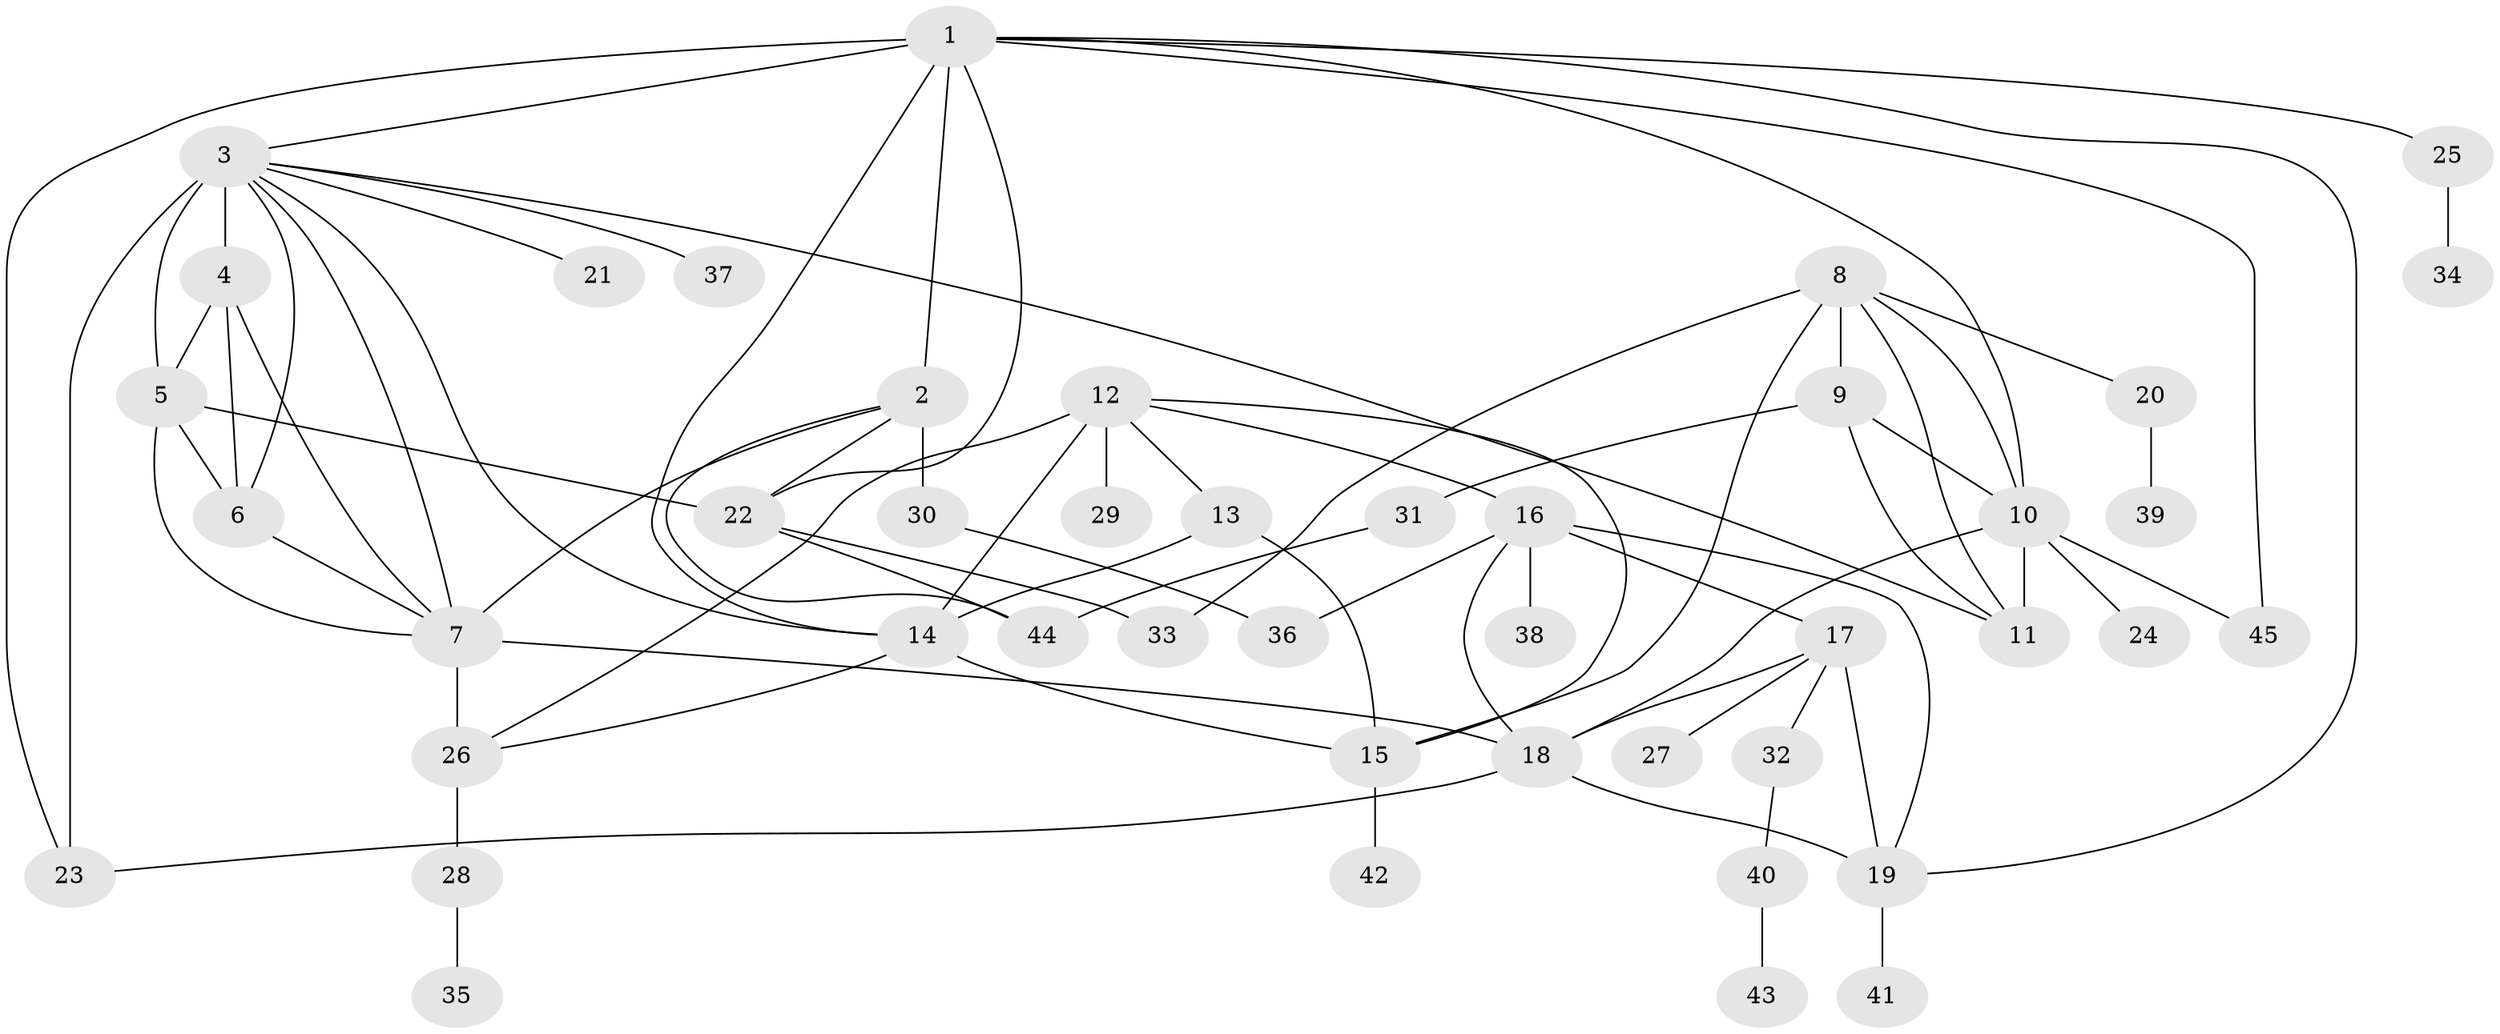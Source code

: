 // original degree distribution, {5: 0.02830188679245283, 4: 0.05660377358490566, 7: 0.03773584905660377, 11: 0.02830188679245283, 8: 0.04716981132075472, 15: 0.009433962264150943, 6: 0.018867924528301886, 10: 0.009433962264150943, 13: 0.009433962264150943, 9: 0.009433962264150943, 3: 0.07547169811320754, 2: 0.1509433962264151, 1: 0.5188679245283019}
// Generated by graph-tools (version 1.1) at 2025/52/03/04/25 22:52:07]
// undirected, 45 vertices, 77 edges
graph export_dot {
  node [color=gray90,style=filled];
  1;
  2;
  3;
  4;
  5;
  6;
  7;
  8;
  9;
  10;
  11;
  12;
  13;
  14;
  15;
  16;
  17;
  18;
  19;
  20;
  21;
  22;
  23;
  24;
  25;
  26;
  27;
  28;
  29;
  30;
  31;
  32;
  33;
  34;
  35;
  36;
  37;
  38;
  39;
  40;
  41;
  42;
  43;
  44;
  45;
  1 -- 2 [weight=4.0];
  1 -- 3 [weight=1.0];
  1 -- 10 [weight=1.0];
  1 -- 14 [weight=1.0];
  1 -- 19 [weight=1.0];
  1 -- 22 [weight=1.0];
  1 -- 23 [weight=1.0];
  1 -- 25 [weight=1.0];
  1 -- 45 [weight=1.0];
  2 -- 7 [weight=1.0];
  2 -- 22 [weight=1.0];
  2 -- 30 [weight=3.0];
  2 -- 44 [weight=1.0];
  3 -- 4 [weight=1.0];
  3 -- 5 [weight=1.0];
  3 -- 6 [weight=1.0];
  3 -- 7 [weight=1.0];
  3 -- 11 [weight=1.0];
  3 -- 14 [weight=1.0];
  3 -- 21 [weight=1.0];
  3 -- 23 [weight=6.0];
  3 -- 37 [weight=1.0];
  4 -- 5 [weight=1.0];
  4 -- 6 [weight=2.0];
  4 -- 7 [weight=1.0];
  5 -- 6 [weight=1.0];
  5 -- 7 [weight=1.0];
  5 -- 22 [weight=6.0];
  6 -- 7 [weight=1.0];
  7 -- 18 [weight=1.0];
  7 -- 26 [weight=4.0];
  8 -- 9 [weight=1.0];
  8 -- 10 [weight=2.0];
  8 -- 11 [weight=1.0];
  8 -- 15 [weight=1.0];
  8 -- 20 [weight=1.0];
  8 -- 33 [weight=3.0];
  9 -- 10 [weight=4.0];
  9 -- 11 [weight=1.0];
  9 -- 31 [weight=1.0];
  10 -- 11 [weight=2.0];
  10 -- 18 [weight=1.0];
  10 -- 24 [weight=1.0];
  10 -- 45 [weight=1.0];
  12 -- 13 [weight=1.0];
  12 -- 14 [weight=2.0];
  12 -- 15 [weight=1.0];
  12 -- 16 [weight=1.0];
  12 -- 26 [weight=2.0];
  12 -- 29 [weight=5.0];
  13 -- 14 [weight=2.0];
  13 -- 15 [weight=1.0];
  14 -- 15 [weight=2.0];
  14 -- 26 [weight=1.0];
  15 -- 42 [weight=2.0];
  16 -- 17 [weight=1.0];
  16 -- 18 [weight=2.0];
  16 -- 19 [weight=1.0];
  16 -- 36 [weight=1.0];
  16 -- 38 [weight=1.0];
  17 -- 18 [weight=2.0];
  17 -- 19 [weight=1.0];
  17 -- 27 [weight=3.0];
  17 -- 32 [weight=1.0];
  18 -- 19 [weight=2.0];
  18 -- 23 [weight=1.0];
  19 -- 41 [weight=2.0];
  20 -- 39 [weight=1.0];
  22 -- 33 [weight=1.0];
  22 -- 44 [weight=1.0];
  25 -- 34 [weight=2.0];
  26 -- 28 [weight=1.0];
  28 -- 35 [weight=1.0];
  30 -- 36 [weight=1.0];
  31 -- 44 [weight=1.0];
  32 -- 40 [weight=1.0];
  40 -- 43 [weight=1.0];
}
